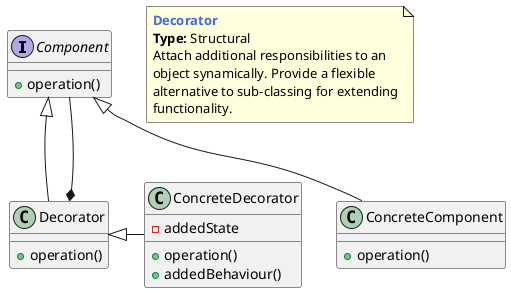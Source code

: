 /' DECORATOR '/

@startuml Decorator

interface Component {
    + operation()
}

class ConcreteComponent {
    + operation()
}

class Decorator {
    + operation()
}

class ConcreteDecorator {
    - addedState
    + operation()
    + addedBehaviour()
}

Component <|-- ConcreteComponent
Component <|-- Decorator
Component --* Decorator
Decorator <|- ConcreteDecorator

note as N1
    <b><color:royalBlue>Decorator</color></b>
    <b>Type:</b> Structural
    Attach additional responsibilities to an
    object synamically. Provide a flexible
    alternative to sub-classing for extending
    functionality.
end note

@enduml
